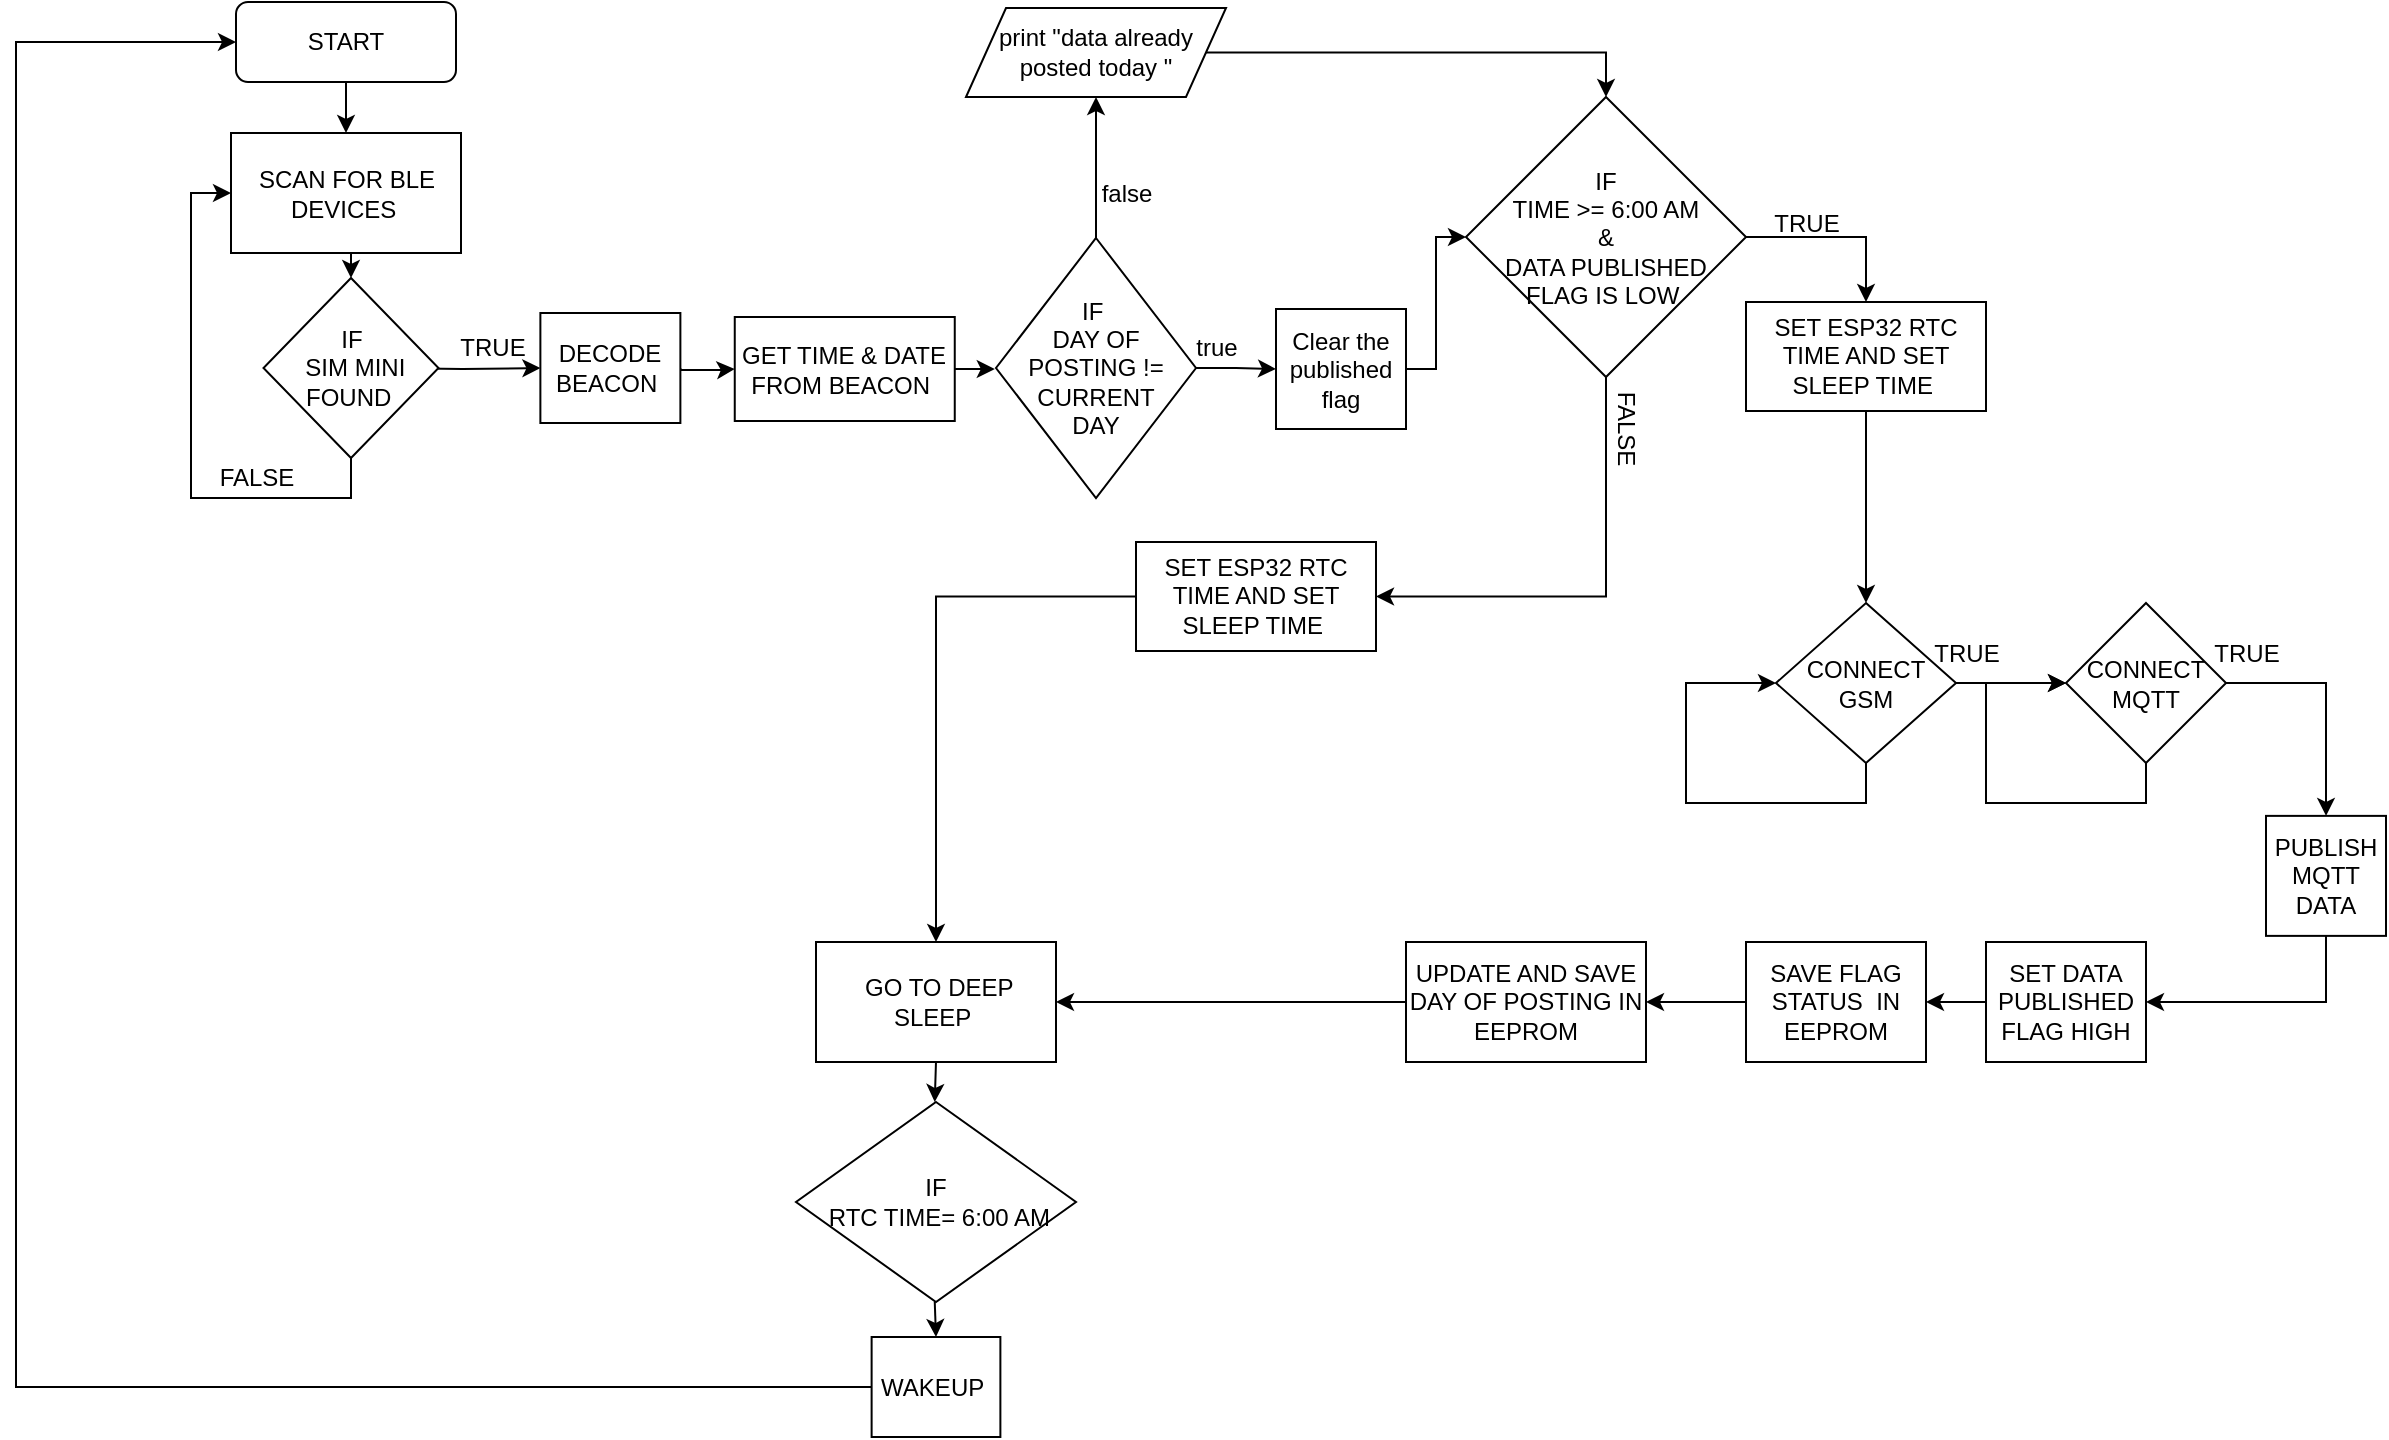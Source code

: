 <mxfile version="21.2.1" type="device">
  <diagram name="Page-1" id="JF7y8rc6g2H9yDINB14n">
    <mxGraphModel dx="1658" dy="820" grid="1" gridSize="10" guides="1" tooltips="1" connect="1" arrows="1" fold="1" page="1" pageScale="1" pageWidth="850" pageHeight="1100" math="0" shadow="0">
      <root>
        <mxCell id="0" />
        <mxCell id="1" parent="0" />
        <mxCell id="q2OZeGjpP8kxUip9xPvj-10" value="" style="edgeStyle=orthogonalEdgeStyle;rounded=0;orthogonalLoop=1;jettySize=auto;html=1;" parent="1" source="q2OZeGjpP8kxUip9xPvj-8" target="q2OZeGjpP8kxUip9xPvj-9" edge="1">
          <mxGeometry relative="1" as="geometry" />
        </mxCell>
        <mxCell id="q2OZeGjpP8kxUip9xPvj-8" value="START" style="rounded=1;whiteSpace=wrap;html=1;" parent="1" vertex="1">
          <mxGeometry x="220" width="110" height="40" as="geometry" />
        </mxCell>
        <mxCell id="q2OZeGjpP8kxUip9xPvj-82" style="edgeStyle=orthogonalEdgeStyle;rounded=0;orthogonalLoop=1;jettySize=auto;html=1;exitX=0.5;exitY=1;exitDx=0;exitDy=0;entryX=0.5;entryY=0;entryDx=0;entryDy=0;" parent="1" source="q2OZeGjpP8kxUip9xPvj-9" target="q2OZeGjpP8kxUip9xPvj-11" edge="1">
          <mxGeometry relative="1" as="geometry" />
        </mxCell>
        <mxCell id="q2OZeGjpP8kxUip9xPvj-9" value="SCAN FOR BLE DEVICES&amp;nbsp;" style="rounded=0;whiteSpace=wrap;html=1;" parent="1" vertex="1">
          <mxGeometry x="217.5" y="65.5" width="115" height="60" as="geometry" />
        </mxCell>
        <mxCell id="q2OZeGjpP8kxUip9xPvj-16" value="" style="edgeStyle=orthogonalEdgeStyle;rounded=0;orthogonalLoop=1;jettySize=auto;html=1;" parent="1" target="q2OZeGjpP8kxUip9xPvj-15" edge="1">
          <mxGeometry relative="1" as="geometry">
            <mxPoint x="293.44" y="183" as="sourcePoint" />
          </mxGeometry>
        </mxCell>
        <mxCell id="_6T0kryGl6jz5QwPCSPu-11" style="edgeStyle=orthogonalEdgeStyle;rounded=0;orthogonalLoop=1;jettySize=auto;html=1;exitX=0.5;exitY=1;exitDx=0;exitDy=0;entryX=0;entryY=0.5;entryDx=0;entryDy=0;" parent="1" source="q2OZeGjpP8kxUip9xPvj-11" target="q2OZeGjpP8kxUip9xPvj-9" edge="1">
          <mxGeometry relative="1" as="geometry">
            <mxPoint x="170" y="100" as="targetPoint" />
          </mxGeometry>
        </mxCell>
        <mxCell id="q2OZeGjpP8kxUip9xPvj-11" value="IF&lt;br&gt;&amp;nbsp;SIM MINI FOUND&amp;nbsp;" style="rhombus;whiteSpace=wrap;html=1;rounded=0;" parent="1" vertex="1">
          <mxGeometry x="233.75" y="138" width="87.5" height="90" as="geometry" />
        </mxCell>
        <mxCell id="q2OZeGjpP8kxUip9xPvj-88" style="edgeStyle=orthogonalEdgeStyle;rounded=0;orthogonalLoop=1;jettySize=auto;html=1;exitX=1;exitY=0.5;exitDx=0;exitDy=0;entryX=0;entryY=0.5;entryDx=0;entryDy=0;" parent="1" source="q2OZeGjpP8kxUip9xPvj-15" target="q2OZeGjpP8kxUip9xPvj-17" edge="1">
          <mxGeometry relative="1" as="geometry">
            <Array as="points">
              <mxPoint x="462.19" y="184" />
              <mxPoint x="462.19" y="184" />
            </Array>
          </mxGeometry>
        </mxCell>
        <mxCell id="q2OZeGjpP8kxUip9xPvj-15" value="DECODE BEACON&amp;nbsp;" style="whiteSpace=wrap;html=1;rounded=0;" parent="1" vertex="1">
          <mxGeometry x="372.19" y="155.5" width="70" height="55" as="geometry" />
        </mxCell>
        <mxCell id="d_GZkZPLBhf_e8BdpFPT-6" value="" style="edgeStyle=orthogonalEdgeStyle;rounded=0;orthogonalLoop=1;jettySize=auto;html=1;" parent="1" source="q2OZeGjpP8kxUip9xPvj-17" target="d_GZkZPLBhf_e8BdpFPT-5" edge="1">
          <mxGeometry relative="1" as="geometry" />
        </mxCell>
        <mxCell id="q2OZeGjpP8kxUip9xPvj-17" value="GET TIME &amp;amp; DATE FROM BEACON&amp;nbsp;" style="whiteSpace=wrap;html=1;rounded=0;" parent="1" vertex="1">
          <mxGeometry x="469.38" y="157.5" width="110" height="52" as="geometry" />
        </mxCell>
        <mxCell id="q2OZeGjpP8kxUip9xPvj-58" style="edgeStyle=orthogonalEdgeStyle;rounded=0;orthogonalLoop=1;jettySize=auto;html=1;exitX=0.5;exitY=1;exitDx=0;exitDy=0;entryX=0.5;entryY=0;entryDx=0;entryDy=0;" parent="1" source="q2OZeGjpP8kxUip9xPvj-25" edge="1">
          <mxGeometry relative="1" as="geometry">
            <mxPoint x="569.38" y="550" as="targetPoint" />
          </mxGeometry>
        </mxCell>
        <mxCell id="q2OZeGjpP8kxUip9xPvj-25" value="&amp;nbsp;GO TO DEEP SLEEP&amp;nbsp;" style="whiteSpace=wrap;html=1;rounded=0;" parent="1" vertex="1">
          <mxGeometry x="510" y="470" width="120" height="60" as="geometry" />
        </mxCell>
        <mxCell id="q2OZeGjpP8kxUip9xPvj-59" style="edgeStyle=orthogonalEdgeStyle;rounded=0;orthogonalLoop=1;jettySize=auto;html=1;exitX=0.5;exitY=1;exitDx=0;exitDy=0;entryX=0.5;entryY=0;entryDx=0;entryDy=0;" parent="1" target="q2OZeGjpP8kxUip9xPvj-36" edge="1">
          <mxGeometry relative="1" as="geometry">
            <mxPoint x="569.38" y="650" as="sourcePoint" />
          </mxGeometry>
        </mxCell>
        <mxCell id="q2OZeGjpP8kxUip9xPvj-34" value="IF&lt;br&gt;&amp;nbsp;RTC TIME= 6:00 AM" style="rhombus;whiteSpace=wrap;html=1;rounded=0;" parent="1" vertex="1">
          <mxGeometry x="500" y="550" width="140" height="100" as="geometry" />
        </mxCell>
        <mxCell id="_6T0kryGl6jz5QwPCSPu-5" style="edgeStyle=orthogonalEdgeStyle;rounded=0;orthogonalLoop=1;jettySize=auto;html=1;exitX=0;exitY=0.5;exitDx=0;exitDy=0;entryX=0;entryY=0.5;entryDx=0;entryDy=0;" parent="1" source="q2OZeGjpP8kxUip9xPvj-36" target="q2OZeGjpP8kxUip9xPvj-8" edge="1">
          <mxGeometry relative="1" as="geometry">
            <mxPoint x="140" y="10" as="targetPoint" />
            <Array as="points">
              <mxPoint x="110" y="693" />
              <mxPoint x="110" y="20" />
            </Array>
          </mxGeometry>
        </mxCell>
        <mxCell id="q2OZeGjpP8kxUip9xPvj-36" value="WAKEUP&amp;nbsp;&lt;br&gt;" style="whiteSpace=wrap;html=1;rounded=0;" parent="1" vertex="1">
          <mxGeometry x="537.81" y="667.5" width="64.38" height="50" as="geometry" />
        </mxCell>
        <mxCell id="q2OZeGjpP8kxUip9xPvj-49" value="" style="edgeStyle=orthogonalEdgeStyle;rounded=0;orthogonalLoop=1;jettySize=auto;html=1;exitX=1;exitY=0.5;exitDx=0;exitDy=0;" parent="1" source="q2OZeGjpP8kxUip9xPvj-42" target="q2OZeGjpP8kxUip9xPvj-48" edge="1">
          <mxGeometry relative="1" as="geometry" />
        </mxCell>
        <mxCell id="q2OZeGjpP8kxUip9xPvj-61" style="edgeStyle=orthogonalEdgeStyle;rounded=0;orthogonalLoop=1;jettySize=auto;html=1;exitX=0.5;exitY=1;exitDx=0;exitDy=0;entryX=0;entryY=0.5;entryDx=0;entryDy=0;" parent="1" source="q2OZeGjpP8kxUip9xPvj-42" target="q2OZeGjpP8kxUip9xPvj-42" edge="1">
          <mxGeometry relative="1" as="geometry">
            <mxPoint x="965" y="340.5" as="targetPoint" />
            <Array as="points">
              <mxPoint x="1035" y="400.5" />
              <mxPoint x="945" y="400.5" />
              <mxPoint x="945" y="340.5" />
            </Array>
          </mxGeometry>
        </mxCell>
        <mxCell id="q2OZeGjpP8kxUip9xPvj-42" value="CONNECT GSM" style="rhombus;whiteSpace=wrap;html=1;rounded=0;" parent="1" vertex="1">
          <mxGeometry x="990" y="300.5" width="90" height="80" as="geometry" />
        </mxCell>
        <mxCell id="q2OZeGjpP8kxUip9xPvj-52" value="" style="edgeStyle=orthogonalEdgeStyle;rounded=0;orthogonalLoop=1;jettySize=auto;html=1;" parent="1" source="q2OZeGjpP8kxUip9xPvj-48" target="q2OZeGjpP8kxUip9xPvj-51" edge="1">
          <mxGeometry relative="1" as="geometry" />
        </mxCell>
        <mxCell id="q2OZeGjpP8kxUip9xPvj-48" value="CONNECT MQTT" style="rhombus;whiteSpace=wrap;html=1;rounded=0;" parent="1" vertex="1">
          <mxGeometry x="1135" y="300.5" width="80" height="80" as="geometry" />
        </mxCell>
        <mxCell id="q2OZeGjpP8kxUip9xPvj-50" value="" style="edgeStyle=orthogonalEdgeStyle;rounded=0;orthogonalLoop=1;jettySize=auto;html=1;entryX=0;entryY=0.5;entryDx=0;entryDy=0;" parent="1" target="q2OZeGjpP8kxUip9xPvj-48" edge="1">
          <mxGeometry relative="1" as="geometry">
            <mxPoint x="1175" y="380.5" as="sourcePoint" />
            <mxPoint x="1105" y="350.5" as="targetPoint" />
            <Array as="points">
              <mxPoint x="1175" y="380.5" />
              <mxPoint x="1175" y="400.5" />
              <mxPoint x="1095" y="400.5" />
              <mxPoint x="1095" y="340.5" />
            </Array>
          </mxGeometry>
        </mxCell>
        <mxCell id="q2OZeGjpP8kxUip9xPvj-77" style="edgeStyle=orthogonalEdgeStyle;rounded=0;orthogonalLoop=1;jettySize=auto;html=1;exitX=0.5;exitY=1;exitDx=0;exitDy=0;entryX=1;entryY=0.5;entryDx=0;entryDy=0;" parent="1" source="q2OZeGjpP8kxUip9xPvj-51" target="q2OZeGjpP8kxUip9xPvj-76" edge="1">
          <mxGeometry relative="1" as="geometry" />
        </mxCell>
        <mxCell id="q2OZeGjpP8kxUip9xPvj-51" value="PUBLISH MQTT DATA" style="whiteSpace=wrap;html=1;rounded=0;" parent="1" vertex="1">
          <mxGeometry x="1235" y="406.94" width="60" height="60" as="geometry" />
        </mxCell>
        <mxCell id="q2OZeGjpP8kxUip9xPvj-62" value="TRUE" style="text;html=1;align=center;verticalAlign=middle;resizable=0;points=[];autosize=1;strokeColor=none;fillColor=none;" parent="1" vertex="1">
          <mxGeometry x="1055" y="310.5" width="60" height="30" as="geometry" />
        </mxCell>
        <mxCell id="q2OZeGjpP8kxUip9xPvj-65" value="TRUE" style="text;html=1;align=center;verticalAlign=middle;resizable=0;points=[];autosize=1;strokeColor=none;fillColor=none;" parent="1" vertex="1">
          <mxGeometry x="1195" y="310.5" width="60" height="30" as="geometry" />
        </mxCell>
        <mxCell id="q2OZeGjpP8kxUip9xPvj-66" value="TRUE" style="text;html=1;align=center;verticalAlign=middle;resizable=0;points=[];autosize=1;strokeColor=none;fillColor=none;" parent="1" vertex="1">
          <mxGeometry x="317.81" y="157.5" width="60" height="30" as="geometry" />
        </mxCell>
        <mxCell id="550YKbAJvcyowHYqM4G1-3" style="edgeStyle=orthogonalEdgeStyle;rounded=0;orthogonalLoop=1;jettySize=auto;html=1;exitX=0.5;exitY=1;exitDx=0;exitDy=0;entryX=1;entryY=0.5;entryDx=0;entryDy=0;" parent="1" source="q2OZeGjpP8kxUip9xPvj-67" target="550YKbAJvcyowHYqM4G1-1" edge="1">
          <mxGeometry relative="1" as="geometry">
            <mxPoint x="865" y="297.25" as="targetPoint" />
          </mxGeometry>
        </mxCell>
        <mxCell id="550YKbAJvcyowHYqM4G1-5" style="edgeStyle=orthogonalEdgeStyle;rounded=0;orthogonalLoop=1;jettySize=auto;html=1;exitX=1;exitY=0.5;exitDx=0;exitDy=0;entryX=0.5;entryY=0;entryDx=0;entryDy=0;" parent="1" source="q2OZeGjpP8kxUip9xPvj-67" target="550YKbAJvcyowHYqM4G1-2" edge="1">
          <mxGeometry relative="1" as="geometry" />
        </mxCell>
        <mxCell id="q2OZeGjpP8kxUip9xPvj-67" value="IF &lt;br&gt;TIME &amp;gt;= 6:00 AM&lt;br&gt;&amp;amp;&lt;br&gt;DATA PUBLISHED &lt;br&gt;FLAG IS LOW&amp;nbsp;" style="rhombus;whiteSpace=wrap;html=1;rounded=0;" parent="1" vertex="1">
          <mxGeometry x="835" y="47.5" width="140" height="140" as="geometry" />
        </mxCell>
        <mxCell id="q2OZeGjpP8kxUip9xPvj-73" value="TRUE" style="text;html=1;align=center;verticalAlign=middle;resizable=0;points=[];autosize=1;strokeColor=none;fillColor=none;" parent="1" vertex="1">
          <mxGeometry x="975" y="95.5" width="60" height="30" as="geometry" />
        </mxCell>
        <mxCell id="q2OZeGjpP8kxUip9xPvj-79" value="" style="edgeStyle=orthogonalEdgeStyle;rounded=0;orthogonalLoop=1;jettySize=auto;html=1;" parent="1" source="q2OZeGjpP8kxUip9xPvj-76" target="q2OZeGjpP8kxUip9xPvj-78" edge="1">
          <mxGeometry relative="1" as="geometry" />
        </mxCell>
        <mxCell id="q2OZeGjpP8kxUip9xPvj-76" value="SET DATA PUBLISHED FLAG HIGH" style="rounded=0;whiteSpace=wrap;html=1;" parent="1" vertex="1">
          <mxGeometry x="1095" y="470.0" width="80" height="60" as="geometry" />
        </mxCell>
        <mxCell id="d_GZkZPLBhf_e8BdpFPT-2" value="" style="edgeStyle=orthogonalEdgeStyle;rounded=0;orthogonalLoop=1;jettySize=auto;html=1;entryX=1;entryY=0.5;entryDx=0;entryDy=0;" parent="1" source="q2OZeGjpP8kxUip9xPvj-78" target="d_GZkZPLBhf_e8BdpFPT-1" edge="1">
          <mxGeometry relative="1" as="geometry">
            <mxPoint x="910" y="500" as="targetPoint" />
          </mxGeometry>
        </mxCell>
        <mxCell id="q2OZeGjpP8kxUip9xPvj-78" value="SAVE FLAG STATUS&amp;nbsp; IN EEPROM" style="rounded=0;whiteSpace=wrap;html=1;" parent="1" vertex="1">
          <mxGeometry x="975" y="470.0" width="90" height="60" as="geometry" />
        </mxCell>
        <mxCell id="q2OZeGjpP8kxUip9xPvj-93" value="FALSE" style="text;html=1;align=center;verticalAlign=middle;resizable=0;points=[];autosize=1;strokeColor=none;fillColor=none;rotation=90;" parent="1" vertex="1">
          <mxGeometry x="885" y="198" width="60" height="30" as="geometry" />
        </mxCell>
        <mxCell id="_6T0kryGl6jz5QwPCSPu-12" value="FALSE" style="text;html=1;align=center;verticalAlign=middle;resizable=0;points=[];autosize=1;strokeColor=none;fillColor=none;" parent="1" vertex="1">
          <mxGeometry x="200" y="223" width="60" height="30" as="geometry" />
        </mxCell>
        <mxCell id="550YKbAJvcyowHYqM4G1-4" style="edgeStyle=orthogonalEdgeStyle;rounded=0;orthogonalLoop=1;jettySize=auto;html=1;exitX=0;exitY=0.5;exitDx=0;exitDy=0;entryX=0.5;entryY=0;entryDx=0;entryDy=0;" parent="1" source="550YKbAJvcyowHYqM4G1-1" target="q2OZeGjpP8kxUip9xPvj-25" edge="1">
          <mxGeometry relative="1" as="geometry" />
        </mxCell>
        <mxCell id="550YKbAJvcyowHYqM4G1-1" value="SET ESP32 RTC TIME AND SET SLEEP TIME&amp;nbsp;" style="whiteSpace=wrap;html=1;rounded=0;" parent="1" vertex="1">
          <mxGeometry x="670" y="270" width="120" height="54.5" as="geometry" />
        </mxCell>
        <mxCell id="550YKbAJvcyowHYqM4G1-6" style="edgeStyle=orthogonalEdgeStyle;rounded=0;orthogonalLoop=1;jettySize=auto;html=1;exitX=0.5;exitY=1;exitDx=0;exitDy=0;" parent="1" source="550YKbAJvcyowHYqM4G1-2" target="q2OZeGjpP8kxUip9xPvj-42" edge="1">
          <mxGeometry relative="1" as="geometry" />
        </mxCell>
        <mxCell id="550YKbAJvcyowHYqM4G1-2" value="SET ESP32 RTC TIME AND SET SLEEP TIME&amp;nbsp;" style="whiteSpace=wrap;html=1;rounded=0;" parent="1" vertex="1">
          <mxGeometry x="975" y="150" width="120" height="54.5" as="geometry" />
        </mxCell>
        <mxCell id="d_GZkZPLBhf_e8BdpFPT-4" value="" style="edgeStyle=orthogonalEdgeStyle;rounded=0;orthogonalLoop=1;jettySize=auto;html=1;" parent="1" source="d_GZkZPLBhf_e8BdpFPT-1" target="q2OZeGjpP8kxUip9xPvj-25" edge="1">
          <mxGeometry relative="1" as="geometry">
            <mxPoint x="635" y="500" as="targetPoint" />
          </mxGeometry>
        </mxCell>
        <mxCell id="d_GZkZPLBhf_e8BdpFPT-1" value="UPDATE AND SAVE DAY OF POSTING IN EEPROM" style="whiteSpace=wrap;html=1;rounded=0;" parent="1" vertex="1">
          <mxGeometry x="805" y="470.0" width="120" height="60" as="geometry" />
        </mxCell>
        <mxCell id="d_GZkZPLBhf_e8BdpFPT-11" style="edgeStyle=orthogonalEdgeStyle;rounded=0;orthogonalLoop=1;jettySize=auto;html=1;exitX=1;exitY=0.5;exitDx=0;exitDy=0;entryX=0;entryY=0.5;entryDx=0;entryDy=0;" parent="1" source="d_GZkZPLBhf_e8BdpFPT-5" target="d_GZkZPLBhf_e8BdpFPT-10" edge="1">
          <mxGeometry relative="1" as="geometry" />
        </mxCell>
        <mxCell id="d_GZkZPLBhf_e8BdpFPT-18" value="" style="edgeStyle=orthogonalEdgeStyle;rounded=0;orthogonalLoop=1;jettySize=auto;html=1;" parent="1" source="d_GZkZPLBhf_e8BdpFPT-5" target="d_GZkZPLBhf_e8BdpFPT-17" edge="1">
          <mxGeometry relative="1" as="geometry" />
        </mxCell>
        <mxCell id="d_GZkZPLBhf_e8BdpFPT-5" value="IF&amp;nbsp;&lt;br&gt;DAY OF POSTING !=&lt;br&gt;CURRENT&lt;br&gt;&amp;nbsp;DAY&amp;nbsp;" style="rhombus;whiteSpace=wrap;html=1;" parent="1" vertex="1">
          <mxGeometry x="600" y="118" width="100" height="130" as="geometry" />
        </mxCell>
        <mxCell id="d_GZkZPLBhf_e8BdpFPT-13" style="edgeStyle=orthogonalEdgeStyle;rounded=0;orthogonalLoop=1;jettySize=auto;html=1;entryX=0;entryY=0.5;entryDx=0;entryDy=0;" parent="1" source="d_GZkZPLBhf_e8BdpFPT-10" target="q2OZeGjpP8kxUip9xPvj-67" edge="1">
          <mxGeometry relative="1" as="geometry">
            <Array as="points">
              <mxPoint x="820" y="184" />
              <mxPoint x="820" y="118" />
            </Array>
          </mxGeometry>
        </mxCell>
        <mxCell id="d_GZkZPLBhf_e8BdpFPT-10" value="Clear the published flag" style="whiteSpace=wrap;html=1;" parent="1" vertex="1">
          <mxGeometry x="740" y="153.5" width="65" height="60" as="geometry" />
        </mxCell>
        <mxCell id="d_GZkZPLBhf_e8BdpFPT-14" value="true" style="text;html=1;align=center;verticalAlign=middle;resizable=0;points=[];autosize=1;strokeColor=none;fillColor=none;" parent="1" vertex="1">
          <mxGeometry x="690" y="157.5" width="40" height="30" as="geometry" />
        </mxCell>
        <mxCell id="jq4H8nGN48TBDCMheLcJ-1" style="edgeStyle=orthogonalEdgeStyle;rounded=0;orthogonalLoop=1;jettySize=auto;html=1;entryX=0.5;entryY=0;entryDx=0;entryDy=0;" edge="1" parent="1" source="d_GZkZPLBhf_e8BdpFPT-17" target="q2OZeGjpP8kxUip9xPvj-67">
          <mxGeometry relative="1" as="geometry" />
        </mxCell>
        <mxCell id="d_GZkZPLBhf_e8BdpFPT-17" value="print &quot;data already &lt;br&gt;posted today &quot;" style="shape=parallelogram;perimeter=parallelogramPerimeter;whiteSpace=wrap;html=1;fixedSize=1;" parent="1" vertex="1">
          <mxGeometry x="585" y="3" width="130" height="44.5" as="geometry" />
        </mxCell>
        <mxCell id="d_GZkZPLBhf_e8BdpFPT-19" value="false" style="text;html=1;align=center;verticalAlign=middle;resizable=0;points=[];autosize=1;strokeColor=none;fillColor=none;" parent="1" vertex="1">
          <mxGeometry x="640" y="80.5" width="50" height="30" as="geometry" />
        </mxCell>
      </root>
    </mxGraphModel>
  </diagram>
</mxfile>
